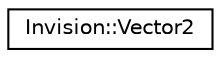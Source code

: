 digraph "Graphical Class Hierarchy"
{
 // LATEX_PDF_SIZE
  edge [fontname="Helvetica",fontsize="10",labelfontname="Helvetica",labelfontsize="10"];
  node [fontname="Helvetica",fontsize="10",shape=record];
  rankdir="LR";
  Node0 [label="Invision::Vector2",height=0.2,width=0.4,color="black", fillcolor="white", style="filled",URL="$class_invision_1_1_vector2.html",tooltip="two dimensional vector"];
}
